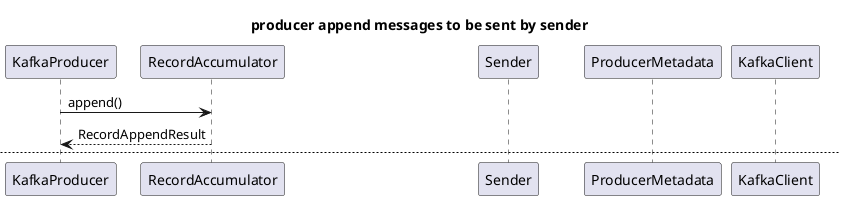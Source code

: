 @startuml
title producer append messages to be sent by sender
KafkaProducer -> RecordAccumulator:append()
KafkaProducer <-- RecordAccumulator:RecordAppendResult
newpage sender sends the messages in another ioThread
KafkaProducer --> Sender:ioThread(sender).start()
loop Sender:sendProducerData
    Sender -> RecordAccumulator:ready()?
    Sender <-- RecordAccumulator:ReadyCheckResult
    Sender -> ProducerMetadata:requestUpdate()
    Sender <-- ProducerMetadata:ReadyCheckResult
    Sender -> RecordAccumulator:drain(readyNodes)
    Sender <-- RecordAccumulator:Map<Integer, List<ProducerBatch>> batches
    Sender -> Sender:sendProduceRequest
    Sender -> KafkaClient:send(ClientRequest)
end
@enduml